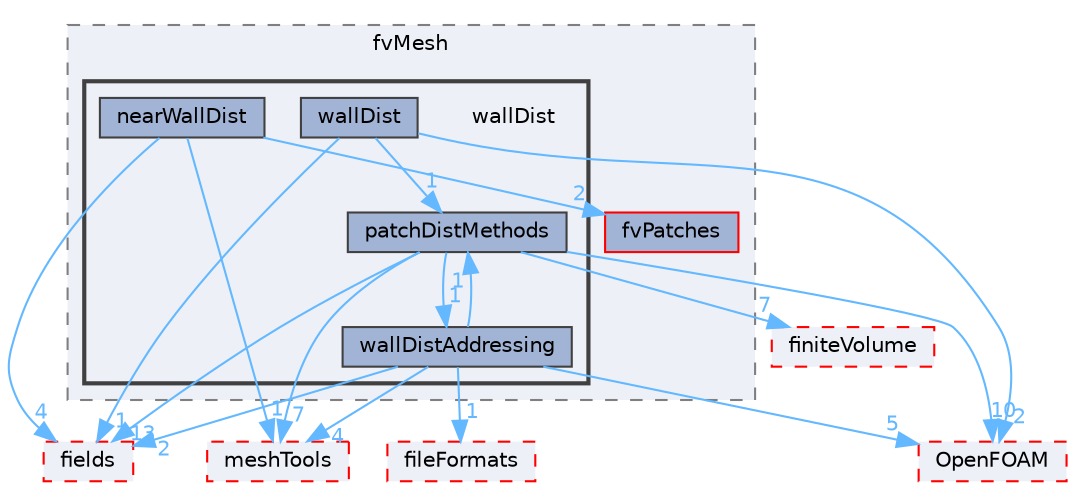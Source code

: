 digraph "src/finiteVolume/fvMesh/wallDist"
{
 // LATEX_PDF_SIZE
  bgcolor="transparent";
  edge [fontname=Helvetica,fontsize=10,labelfontname=Helvetica,labelfontsize=10];
  node [fontname=Helvetica,fontsize=10,shape=box,height=0.2,width=0.4];
  compound=true
  subgraph clusterdir_c382fa095c9c33d8673c0dd60aaef275 {
    graph [ bgcolor="#edf0f7", pencolor="grey50", label="fvMesh", fontname=Helvetica,fontsize=10 style="filled,dashed", URL="dir_c382fa095c9c33d8673c0dd60aaef275.html",tooltip=""]
  dir_b630ab9569e31ffb9b2cc4747c3085db [label="fvPatches", fillcolor="#a2b4d6", color="red", style="filled", URL="dir_b630ab9569e31ffb9b2cc4747c3085db.html",tooltip=""];
  subgraph clusterdir_8b2058fecce8beb3c5dcc5bc9fca7b03 {
    graph [ bgcolor="#edf0f7", pencolor="grey25", label="", fontname=Helvetica,fontsize=10 style="filled,bold", URL="dir_8b2058fecce8beb3c5dcc5bc9fca7b03.html",tooltip=""]
    dir_8b2058fecce8beb3c5dcc5bc9fca7b03 [shape=plaintext, label="wallDist"];
  dir_83a93796d297d1f2cc1c77ad54201a6e [label="nearWallDist", fillcolor="#a2b4d6", color="grey25", style="filled", URL="dir_83a93796d297d1f2cc1c77ad54201a6e.html",tooltip=""];
  dir_28bd808b48a939f9343efc27d469bf7b [label="patchDistMethods", fillcolor="#a2b4d6", color="grey25", style="filled", URL="dir_28bd808b48a939f9343efc27d469bf7b.html",tooltip=""];
  dir_7d25cbe1d23c554ca750b063a63980bb [label="wallDist", fillcolor="#a2b4d6", color="grey25", style="filled", URL="dir_7d25cbe1d23c554ca750b063a63980bb.html",tooltip=""];
  dir_1672eeb0dc7baa6a0f0fb4a8fb23ecea [label="wallDistAddressing", fillcolor="#a2b4d6", color="grey25", style="filled", URL="dir_1672eeb0dc7baa6a0f0fb4a8fb23ecea.html",tooltip=""];
  }
  }
  dir_25ab4a83a983f7bb7a38b7f63bb141b7 [label="fields", fillcolor="#edf0f7", color="red", style="filled,dashed", URL="dir_25ab4a83a983f7bb7a38b7f63bb141b7.html",tooltip=""];
  dir_2ea871e4defbdbd60808750cae643c63 [label="finiteVolume", fillcolor="#edf0f7", color="red", style="filled,dashed", URL="dir_2ea871e4defbdbd60808750cae643c63.html",tooltip=""];
  dir_ae30ad0bef50cf391b24c614251bb9fd [label="meshTools", fillcolor="#edf0f7", color="red", style="filled,dashed", URL="dir_ae30ad0bef50cf391b24c614251bb9fd.html",tooltip=""];
  dir_c5473ff19b20e6ec4dfe5c310b3778a8 [label="OpenFOAM", fillcolor="#edf0f7", color="red", style="filled,dashed", URL="dir_c5473ff19b20e6ec4dfe5c310b3778a8.html",tooltip=""];
  dir_b05602f37bb521a7142c0a3e200b5f35 [label="fileFormats", fillcolor="#edf0f7", color="red", style="filled,dashed", URL="dir_b05602f37bb521a7142c0a3e200b5f35.html",tooltip=""];
  dir_83a93796d297d1f2cc1c77ad54201a6e->dir_25ab4a83a983f7bb7a38b7f63bb141b7 [headlabel="4", labeldistance=1.5 headhref="dir_002524_001332.html" href="dir_002524_001332.html" color="steelblue1" fontcolor="steelblue1"];
  dir_83a93796d297d1f2cc1c77ad54201a6e->dir_ae30ad0bef50cf391b24c614251bb9fd [headlabel="1", labeldistance=1.5 headhref="dir_002524_002382.html" href="dir_002524_002382.html" color="steelblue1" fontcolor="steelblue1"];
  dir_83a93796d297d1f2cc1c77ad54201a6e->dir_b630ab9569e31ffb9b2cc4747c3085db [headlabel="2", labeldistance=1.5 headhref="dir_002524_001563.html" href="dir_002524_001563.html" color="steelblue1" fontcolor="steelblue1"];
  dir_28bd808b48a939f9343efc27d469bf7b->dir_1672eeb0dc7baa6a0f0fb4a8fb23ecea [headlabel="1", labeldistance=1.5 headhref="dir_002823_004340.html" href="dir_002823_004340.html" color="steelblue1" fontcolor="steelblue1"];
  dir_28bd808b48a939f9343efc27d469bf7b->dir_25ab4a83a983f7bb7a38b7f63bb141b7 [headlabel="13", labeldistance=1.5 headhref="dir_002823_001332.html" href="dir_002823_001332.html" color="steelblue1" fontcolor="steelblue1"];
  dir_28bd808b48a939f9343efc27d469bf7b->dir_2ea871e4defbdbd60808750cae643c63 [headlabel="7", labeldistance=1.5 headhref="dir_002823_001388.html" href="dir_002823_001388.html" color="steelblue1" fontcolor="steelblue1"];
  dir_28bd808b48a939f9343efc27d469bf7b->dir_ae30ad0bef50cf391b24c614251bb9fd [headlabel="7", labeldistance=1.5 headhref="dir_002823_002382.html" href="dir_002823_002382.html" color="steelblue1" fontcolor="steelblue1"];
  dir_28bd808b48a939f9343efc27d469bf7b->dir_c5473ff19b20e6ec4dfe5c310b3778a8 [headlabel="10", labeldistance=1.5 headhref="dir_002823_002695.html" href="dir_002823_002695.html" color="steelblue1" fontcolor="steelblue1"];
  dir_7d25cbe1d23c554ca750b063a63980bb->dir_25ab4a83a983f7bb7a38b7f63bb141b7 [headlabel="1", labeldistance=1.5 headhref="dir_004339_001332.html" href="dir_004339_001332.html" color="steelblue1" fontcolor="steelblue1"];
  dir_7d25cbe1d23c554ca750b063a63980bb->dir_28bd808b48a939f9343efc27d469bf7b [headlabel="1", labeldistance=1.5 headhref="dir_004339_002823.html" href="dir_004339_002823.html" color="steelblue1" fontcolor="steelblue1"];
  dir_7d25cbe1d23c554ca750b063a63980bb->dir_c5473ff19b20e6ec4dfe5c310b3778a8 [headlabel="2", labeldistance=1.5 headhref="dir_004339_002695.html" href="dir_004339_002695.html" color="steelblue1" fontcolor="steelblue1"];
  dir_1672eeb0dc7baa6a0f0fb4a8fb23ecea->dir_25ab4a83a983f7bb7a38b7f63bb141b7 [headlabel="2", labeldistance=1.5 headhref="dir_004340_001332.html" href="dir_004340_001332.html" color="steelblue1" fontcolor="steelblue1"];
  dir_1672eeb0dc7baa6a0f0fb4a8fb23ecea->dir_28bd808b48a939f9343efc27d469bf7b [headlabel="1", labeldistance=1.5 headhref="dir_004340_002823.html" href="dir_004340_002823.html" color="steelblue1" fontcolor="steelblue1"];
  dir_1672eeb0dc7baa6a0f0fb4a8fb23ecea->dir_ae30ad0bef50cf391b24c614251bb9fd [headlabel="4", labeldistance=1.5 headhref="dir_004340_002382.html" href="dir_004340_002382.html" color="steelblue1" fontcolor="steelblue1"];
  dir_1672eeb0dc7baa6a0f0fb4a8fb23ecea->dir_b05602f37bb521a7142c0a3e200b5f35 [headlabel="1", labeldistance=1.5 headhref="dir_004340_001353.html" href="dir_004340_001353.html" color="steelblue1" fontcolor="steelblue1"];
  dir_1672eeb0dc7baa6a0f0fb4a8fb23ecea->dir_c5473ff19b20e6ec4dfe5c310b3778a8 [headlabel="5", labeldistance=1.5 headhref="dir_004340_002695.html" href="dir_004340_002695.html" color="steelblue1" fontcolor="steelblue1"];
}
